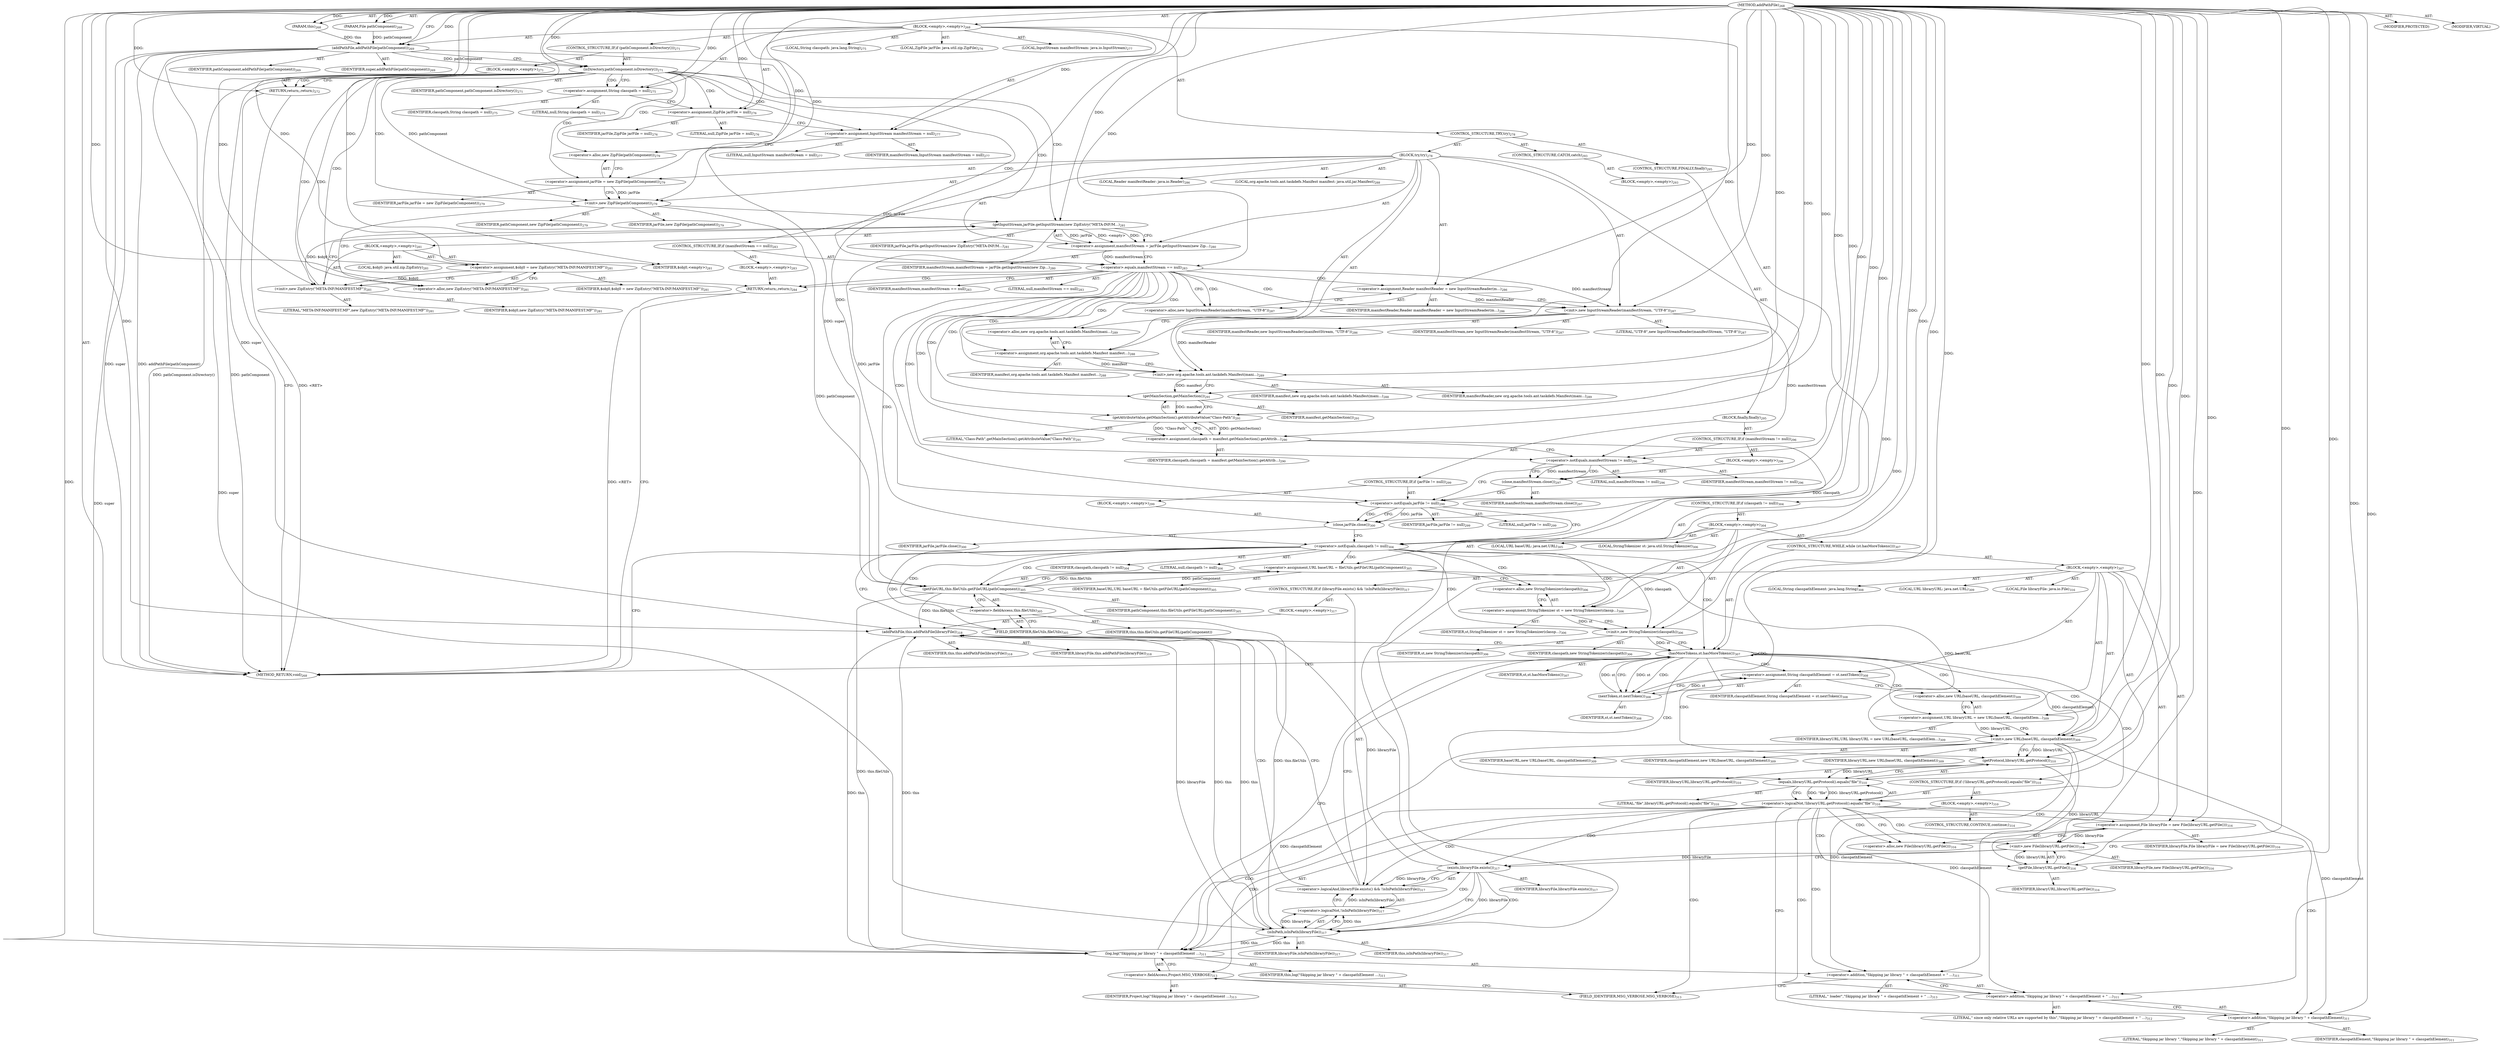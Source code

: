 digraph "addPathFile" {  
"111669149701" [label = <(METHOD,addPathFile)<SUB>268</SUB>> ]
"115964116995" [label = <(PARAM,this)<SUB>268</SUB>> ]
"115964117007" [label = <(PARAM,File pathComponent)<SUB>268</SUB>> ]
"25769803801" [label = <(BLOCK,&lt;empty&gt;,&lt;empty&gt;)<SUB>268</SUB>> ]
"30064771176" [label = <(addPathFile,addPathFile(pathComponent))<SUB>269</SUB>> ]
"68719476855" [label = <(IDENTIFIER,super,addPathFile(pathComponent))<SUB>269</SUB>> ]
"68719476856" [label = <(IDENTIFIER,pathComponent,addPathFile(pathComponent))<SUB>269</SUB>> ]
"47244640276" [label = <(CONTROL_STRUCTURE,IF,if (pathComponent.isDirectory()))<SUB>271</SUB>> ]
"30064771177" [label = <(isDirectory,pathComponent.isDirectory())<SUB>271</SUB>> ]
"68719476857" [label = <(IDENTIFIER,pathComponent,pathComponent.isDirectory())<SUB>271</SUB>> ]
"25769803802" [label = <(BLOCK,&lt;empty&gt;,&lt;empty&gt;)<SUB>271</SUB>> ]
"146028888069" [label = <(RETURN,return;,return;)<SUB>272</SUB>> ]
"94489280527" [label = <(LOCAL,String classpath: java.lang.String)<SUB>275</SUB>> ]
"30064771178" [label = <(&lt;operator&gt;.assignment,String classpath = null)<SUB>275</SUB>> ]
"68719476858" [label = <(IDENTIFIER,classpath,String classpath = null)<SUB>275</SUB>> ]
"90194313255" [label = <(LITERAL,null,String classpath = null)<SUB>275</SUB>> ]
"94489280528" [label = <(LOCAL,ZipFile jarFile: java.util.zip.ZipFile)<SUB>276</SUB>> ]
"30064771179" [label = <(&lt;operator&gt;.assignment,ZipFile jarFile = null)<SUB>276</SUB>> ]
"68719476859" [label = <(IDENTIFIER,jarFile,ZipFile jarFile = null)<SUB>276</SUB>> ]
"90194313256" [label = <(LITERAL,null,ZipFile jarFile = null)<SUB>276</SUB>> ]
"94489280529" [label = <(LOCAL,InputStream manifestStream: java.io.InputStream)<SUB>277</SUB>> ]
"30064771180" [label = <(&lt;operator&gt;.assignment,InputStream manifestStream = null)<SUB>277</SUB>> ]
"68719476860" [label = <(IDENTIFIER,manifestStream,InputStream manifestStream = null)<SUB>277</SUB>> ]
"90194313257" [label = <(LITERAL,null,InputStream manifestStream = null)<SUB>277</SUB>> ]
"47244640277" [label = <(CONTROL_STRUCTURE,TRY,try)<SUB>278</SUB>> ]
"25769803803" [label = <(BLOCK,try,try)<SUB>278</SUB>> ]
"30064771181" [label = <(&lt;operator&gt;.assignment,jarFile = new ZipFile(pathComponent))<SUB>279</SUB>> ]
"68719476861" [label = <(IDENTIFIER,jarFile,jarFile = new ZipFile(pathComponent))<SUB>279</SUB>> ]
"30064771182" [label = <(&lt;operator&gt;.alloc,new ZipFile(pathComponent))<SUB>279</SUB>> ]
"30064771183" [label = <(&lt;init&gt;,new ZipFile(pathComponent))<SUB>279</SUB>> ]
"68719476862" [label = <(IDENTIFIER,jarFile,new ZipFile(pathComponent))<SUB>279</SUB>> ]
"68719476863" [label = <(IDENTIFIER,pathComponent,new ZipFile(pathComponent))<SUB>279</SUB>> ]
"30064771184" [label = <(&lt;operator&gt;.assignment,manifestStream = jarFile.getInputStream(new Zip...)<SUB>280</SUB>> ]
"68719476864" [label = <(IDENTIFIER,manifestStream,manifestStream = jarFile.getInputStream(new Zip...)<SUB>280</SUB>> ]
"30064771185" [label = <(getInputStream,jarFile.getInputStream(new ZipEntry(&quot;META-INF/M...)<SUB>281</SUB>> ]
"68719476865" [label = <(IDENTIFIER,jarFile,jarFile.getInputStream(new ZipEntry(&quot;META-INF/M...)<SUB>281</SUB>> ]
"25769803804" [label = <(BLOCK,&lt;empty&gt;,&lt;empty&gt;)<SUB>281</SUB>> ]
"94489280530" [label = <(LOCAL,$obj0: java.util.zip.ZipEntry)<SUB>281</SUB>> ]
"30064771186" [label = <(&lt;operator&gt;.assignment,$obj0 = new ZipEntry(&quot;META-INF/MANIFEST.MF&quot;))<SUB>281</SUB>> ]
"68719476866" [label = <(IDENTIFIER,$obj0,$obj0 = new ZipEntry(&quot;META-INF/MANIFEST.MF&quot;))<SUB>281</SUB>> ]
"30064771187" [label = <(&lt;operator&gt;.alloc,new ZipEntry(&quot;META-INF/MANIFEST.MF&quot;))<SUB>281</SUB>> ]
"30064771188" [label = <(&lt;init&gt;,new ZipEntry(&quot;META-INF/MANIFEST.MF&quot;))<SUB>281</SUB>> ]
"68719476867" [label = <(IDENTIFIER,$obj0,new ZipEntry(&quot;META-INF/MANIFEST.MF&quot;))<SUB>281</SUB>> ]
"90194313258" [label = <(LITERAL,&quot;META-INF/MANIFEST.MF&quot;,new ZipEntry(&quot;META-INF/MANIFEST.MF&quot;))<SUB>281</SUB>> ]
"68719476868" [label = <(IDENTIFIER,$obj0,&lt;empty&gt;)<SUB>281</SUB>> ]
"47244640278" [label = <(CONTROL_STRUCTURE,IF,if (manifestStream == null))<SUB>283</SUB>> ]
"30064771189" [label = <(&lt;operator&gt;.equals,manifestStream == null)<SUB>283</SUB>> ]
"68719476869" [label = <(IDENTIFIER,manifestStream,manifestStream == null)<SUB>283</SUB>> ]
"90194313259" [label = <(LITERAL,null,manifestStream == null)<SUB>283</SUB>> ]
"25769803805" [label = <(BLOCK,&lt;empty&gt;,&lt;empty&gt;)<SUB>283</SUB>> ]
"146028888070" [label = <(RETURN,return;,return;)<SUB>284</SUB>> ]
"94489280531" [label = <(LOCAL,Reader manifestReader: java.io.Reader)<SUB>286</SUB>> ]
"30064771190" [label = <(&lt;operator&gt;.assignment,Reader manifestReader = new InputStreamReader(m...)<SUB>286</SUB>> ]
"68719476870" [label = <(IDENTIFIER,manifestReader,Reader manifestReader = new InputStreamReader(m...)<SUB>286</SUB>> ]
"30064771191" [label = <(&lt;operator&gt;.alloc,new InputStreamReader(manifestStream, &quot;UTF-8&quot;))<SUB>287</SUB>> ]
"30064771192" [label = <(&lt;init&gt;,new InputStreamReader(manifestStream, &quot;UTF-8&quot;))<SUB>287</SUB>> ]
"68719476871" [label = <(IDENTIFIER,manifestReader,new InputStreamReader(manifestStream, &quot;UTF-8&quot;))<SUB>286</SUB>> ]
"68719476872" [label = <(IDENTIFIER,manifestStream,new InputStreamReader(manifestStream, &quot;UTF-8&quot;))<SUB>287</SUB>> ]
"90194313260" [label = <(LITERAL,&quot;UTF-8&quot;,new InputStreamReader(manifestStream, &quot;UTF-8&quot;))<SUB>287</SUB>> ]
"94489280532" [label = <(LOCAL,org.apache.tools.ant.taskdefs.Manifest manifest: java.util.jar.Manifest)<SUB>288</SUB>> ]
"30064771193" [label = <(&lt;operator&gt;.assignment,org.apache.tools.ant.taskdefs.Manifest manifest...)<SUB>288</SUB>> ]
"68719476873" [label = <(IDENTIFIER,manifest,org.apache.tools.ant.taskdefs.Manifest manifest...)<SUB>288</SUB>> ]
"30064771194" [label = <(&lt;operator&gt;.alloc,new org.apache.tools.ant.taskdefs.Manifest(mani...)<SUB>289</SUB>> ]
"30064771195" [label = <(&lt;init&gt;,new org.apache.tools.ant.taskdefs.Manifest(mani...)<SUB>289</SUB>> ]
"68719476874" [label = <(IDENTIFIER,manifest,new org.apache.tools.ant.taskdefs.Manifest(mani...)<SUB>288</SUB>> ]
"68719476875" [label = <(IDENTIFIER,manifestReader,new org.apache.tools.ant.taskdefs.Manifest(mani...)<SUB>289</SUB>> ]
"30064771196" [label = <(&lt;operator&gt;.assignment,classpath = manifest.getMainSection().getAttrib...)<SUB>290</SUB>> ]
"68719476876" [label = <(IDENTIFIER,classpath,classpath = manifest.getMainSection().getAttrib...)<SUB>290</SUB>> ]
"30064771197" [label = <(getAttributeValue,getMainSection().getAttributeValue(&quot;Class-Path&quot;))<SUB>291</SUB>> ]
"30064771198" [label = <(getMainSection,getMainSection())<SUB>291</SUB>> ]
"68719476877" [label = <(IDENTIFIER,manifest,getMainSection())<SUB>291</SUB>> ]
"90194313261" [label = <(LITERAL,&quot;Class-Path&quot;,getMainSection().getAttributeValue(&quot;Class-Path&quot;))<SUB>291</SUB>> ]
"47244640279" [label = <(CONTROL_STRUCTURE,CATCH,catch)<SUB>293</SUB>> ]
"25769803806" [label = <(BLOCK,&lt;empty&gt;,&lt;empty&gt;)<SUB>293</SUB>> ]
"47244640280" [label = <(CONTROL_STRUCTURE,FINALLY,finally)<SUB>295</SUB>> ]
"25769803807" [label = <(BLOCK,finally,finally)<SUB>295</SUB>> ]
"47244640281" [label = <(CONTROL_STRUCTURE,IF,if (manifestStream != null))<SUB>296</SUB>> ]
"30064771199" [label = <(&lt;operator&gt;.notEquals,manifestStream != null)<SUB>296</SUB>> ]
"68719476878" [label = <(IDENTIFIER,manifestStream,manifestStream != null)<SUB>296</SUB>> ]
"90194313262" [label = <(LITERAL,null,manifestStream != null)<SUB>296</SUB>> ]
"25769803808" [label = <(BLOCK,&lt;empty&gt;,&lt;empty&gt;)<SUB>296</SUB>> ]
"30064771200" [label = <(close,manifestStream.close())<SUB>297</SUB>> ]
"68719476879" [label = <(IDENTIFIER,manifestStream,manifestStream.close())<SUB>297</SUB>> ]
"47244640282" [label = <(CONTROL_STRUCTURE,IF,if (jarFile != null))<SUB>299</SUB>> ]
"30064771201" [label = <(&lt;operator&gt;.notEquals,jarFile != null)<SUB>299</SUB>> ]
"68719476880" [label = <(IDENTIFIER,jarFile,jarFile != null)<SUB>299</SUB>> ]
"90194313263" [label = <(LITERAL,null,jarFile != null)<SUB>299</SUB>> ]
"25769803809" [label = <(BLOCK,&lt;empty&gt;,&lt;empty&gt;)<SUB>299</SUB>> ]
"30064771202" [label = <(close,jarFile.close())<SUB>300</SUB>> ]
"68719476881" [label = <(IDENTIFIER,jarFile,jarFile.close())<SUB>300</SUB>> ]
"47244640283" [label = <(CONTROL_STRUCTURE,IF,if (classpath != null))<SUB>304</SUB>> ]
"30064771203" [label = <(&lt;operator&gt;.notEquals,classpath != null)<SUB>304</SUB>> ]
"68719476882" [label = <(IDENTIFIER,classpath,classpath != null)<SUB>304</SUB>> ]
"90194313264" [label = <(LITERAL,null,classpath != null)<SUB>304</SUB>> ]
"25769803810" [label = <(BLOCK,&lt;empty&gt;,&lt;empty&gt;)<SUB>304</SUB>> ]
"94489280533" [label = <(LOCAL,URL baseURL: java.net.URL)<SUB>305</SUB>> ]
"30064771204" [label = <(&lt;operator&gt;.assignment,URL baseURL = fileUtils.getFileURL(pathComponent))<SUB>305</SUB>> ]
"68719476883" [label = <(IDENTIFIER,baseURL,URL baseURL = fileUtils.getFileURL(pathComponent))<SUB>305</SUB>> ]
"30064771205" [label = <(getFileURL,this.fileUtils.getFileURL(pathComponent))<SUB>305</SUB>> ]
"30064771206" [label = <(&lt;operator&gt;.fieldAccess,this.fileUtils)<SUB>305</SUB>> ]
"68719476884" [label = <(IDENTIFIER,this,this.fileUtils.getFileURL(pathComponent))> ]
"55834574865" [label = <(FIELD_IDENTIFIER,fileUtils,fileUtils)<SUB>305</SUB>> ]
"68719476885" [label = <(IDENTIFIER,pathComponent,this.fileUtils.getFileURL(pathComponent))<SUB>305</SUB>> ]
"94489280534" [label = <(LOCAL,StringTokenizer st: java.util.StringTokenizer)<SUB>306</SUB>> ]
"30064771207" [label = <(&lt;operator&gt;.assignment,StringTokenizer st = new StringTokenizer(classp...)<SUB>306</SUB>> ]
"68719476886" [label = <(IDENTIFIER,st,StringTokenizer st = new StringTokenizer(classp...)<SUB>306</SUB>> ]
"30064771208" [label = <(&lt;operator&gt;.alloc,new StringTokenizer(classpath))<SUB>306</SUB>> ]
"30064771209" [label = <(&lt;init&gt;,new StringTokenizer(classpath))<SUB>306</SUB>> ]
"68719476887" [label = <(IDENTIFIER,st,new StringTokenizer(classpath))<SUB>306</SUB>> ]
"68719476888" [label = <(IDENTIFIER,classpath,new StringTokenizer(classpath))<SUB>306</SUB>> ]
"47244640284" [label = <(CONTROL_STRUCTURE,WHILE,while (st.hasMoreTokens()))<SUB>307</SUB>> ]
"30064771210" [label = <(hasMoreTokens,st.hasMoreTokens())<SUB>307</SUB>> ]
"68719476889" [label = <(IDENTIFIER,st,st.hasMoreTokens())<SUB>307</SUB>> ]
"25769803811" [label = <(BLOCK,&lt;empty&gt;,&lt;empty&gt;)<SUB>307</SUB>> ]
"94489280535" [label = <(LOCAL,String classpathElement: java.lang.String)<SUB>308</SUB>> ]
"30064771211" [label = <(&lt;operator&gt;.assignment,String classpathElement = st.nextToken())<SUB>308</SUB>> ]
"68719476890" [label = <(IDENTIFIER,classpathElement,String classpathElement = st.nextToken())<SUB>308</SUB>> ]
"30064771212" [label = <(nextToken,st.nextToken())<SUB>308</SUB>> ]
"68719476891" [label = <(IDENTIFIER,st,st.nextToken())<SUB>308</SUB>> ]
"94489280536" [label = <(LOCAL,URL libraryURL: java.net.URL)<SUB>309</SUB>> ]
"30064771213" [label = <(&lt;operator&gt;.assignment,URL libraryURL = new URL(baseURL, classpathElem...)<SUB>309</SUB>> ]
"68719476892" [label = <(IDENTIFIER,libraryURL,URL libraryURL = new URL(baseURL, classpathElem...)<SUB>309</SUB>> ]
"30064771214" [label = <(&lt;operator&gt;.alloc,new URL(baseURL, classpathElement))<SUB>309</SUB>> ]
"30064771215" [label = <(&lt;init&gt;,new URL(baseURL, classpathElement))<SUB>309</SUB>> ]
"68719476893" [label = <(IDENTIFIER,libraryURL,new URL(baseURL, classpathElement))<SUB>309</SUB>> ]
"68719476894" [label = <(IDENTIFIER,baseURL,new URL(baseURL, classpathElement))<SUB>309</SUB>> ]
"68719476895" [label = <(IDENTIFIER,classpathElement,new URL(baseURL, classpathElement))<SUB>309</SUB>> ]
"47244640285" [label = <(CONTROL_STRUCTURE,IF,if (!libraryURL.getProtocol().equals(&quot;file&quot;)))<SUB>310</SUB>> ]
"30064771216" [label = <(&lt;operator&gt;.logicalNot,!libraryURL.getProtocol().equals(&quot;file&quot;))<SUB>310</SUB>> ]
"30064771217" [label = <(equals,libraryURL.getProtocol().equals(&quot;file&quot;))<SUB>310</SUB>> ]
"30064771218" [label = <(getProtocol,libraryURL.getProtocol())<SUB>310</SUB>> ]
"68719476896" [label = <(IDENTIFIER,libraryURL,libraryURL.getProtocol())<SUB>310</SUB>> ]
"90194313265" [label = <(LITERAL,&quot;file&quot;,libraryURL.getProtocol().equals(&quot;file&quot;))<SUB>310</SUB>> ]
"25769803812" [label = <(BLOCK,&lt;empty&gt;,&lt;empty&gt;)<SUB>310</SUB>> ]
"30064771219" [label = <(log,log(&quot;Skipping jar library &quot; + classpathElement ...)<SUB>311</SUB>> ]
"68719476743" [label = <(IDENTIFIER,this,log(&quot;Skipping jar library &quot; + classpathElement ...)<SUB>311</SUB>> ]
"30064771220" [label = <(&lt;operator&gt;.addition,&quot;Skipping jar library &quot; + classpathElement + &quot; ...)<SUB>311</SUB>> ]
"30064771221" [label = <(&lt;operator&gt;.addition,&quot;Skipping jar library &quot; + classpathElement + &quot; ...)<SUB>311</SUB>> ]
"30064771222" [label = <(&lt;operator&gt;.addition,&quot;Skipping jar library &quot; + classpathElement)<SUB>311</SUB>> ]
"90194313266" [label = <(LITERAL,&quot;Skipping jar library &quot;,&quot;Skipping jar library &quot; + classpathElement)<SUB>311</SUB>> ]
"68719476897" [label = <(IDENTIFIER,classpathElement,&quot;Skipping jar library &quot; + classpathElement)<SUB>311</SUB>> ]
"90194313267" [label = <(LITERAL,&quot; since only relative URLs are supported by this&quot;,&quot;Skipping jar library &quot; + classpathElement + &quot; ...)<SUB>312</SUB>> ]
"90194313268" [label = <(LITERAL,&quot; loader&quot;,&quot;Skipping jar library &quot; + classpathElement + &quot; ...)<SUB>313</SUB>> ]
"30064771223" [label = <(&lt;operator&gt;.fieldAccess,Project.MSG_VERBOSE)<SUB>313</SUB>> ]
"68719476898" [label = <(IDENTIFIER,Project,log(&quot;Skipping jar library &quot; + classpathElement ...)<SUB>313</SUB>> ]
"55834574866" [label = <(FIELD_IDENTIFIER,MSG_VERBOSE,MSG_VERBOSE)<SUB>313</SUB>> ]
"47244640286" [label = <(CONTROL_STRUCTURE,CONTINUE,continue;)<SUB>314</SUB>> ]
"94489280537" [label = <(LOCAL,File libraryFile: java.io.File)<SUB>316</SUB>> ]
"30064771224" [label = <(&lt;operator&gt;.assignment,File libraryFile = new File(libraryURL.getFile()))<SUB>316</SUB>> ]
"68719476899" [label = <(IDENTIFIER,libraryFile,File libraryFile = new File(libraryURL.getFile()))<SUB>316</SUB>> ]
"30064771225" [label = <(&lt;operator&gt;.alloc,new File(libraryURL.getFile()))<SUB>316</SUB>> ]
"30064771226" [label = <(&lt;init&gt;,new File(libraryURL.getFile()))<SUB>316</SUB>> ]
"68719476900" [label = <(IDENTIFIER,libraryFile,new File(libraryURL.getFile()))<SUB>316</SUB>> ]
"30064771227" [label = <(getFile,libraryURL.getFile())<SUB>316</SUB>> ]
"68719476901" [label = <(IDENTIFIER,libraryURL,libraryURL.getFile())<SUB>316</SUB>> ]
"47244640287" [label = <(CONTROL_STRUCTURE,IF,if (libraryFile.exists() &amp;&amp; !isInPath(libraryFile)))<SUB>317</SUB>> ]
"30064771228" [label = <(&lt;operator&gt;.logicalAnd,libraryFile.exists() &amp;&amp; !isInPath(libraryFile))<SUB>317</SUB>> ]
"30064771229" [label = <(exists,libraryFile.exists())<SUB>317</SUB>> ]
"68719476902" [label = <(IDENTIFIER,libraryFile,libraryFile.exists())<SUB>317</SUB>> ]
"30064771230" [label = <(&lt;operator&gt;.logicalNot,!isInPath(libraryFile))<SUB>317</SUB>> ]
"30064771231" [label = <(isInPath,isInPath(libraryFile))<SUB>317</SUB>> ]
"68719476744" [label = <(IDENTIFIER,this,isInPath(libraryFile))<SUB>317</SUB>> ]
"68719476903" [label = <(IDENTIFIER,libraryFile,isInPath(libraryFile))<SUB>317</SUB>> ]
"25769803813" [label = <(BLOCK,&lt;empty&gt;,&lt;empty&gt;)<SUB>317</SUB>> ]
"30064771232" [label = <(addPathFile,this.addPathFile(libraryFile))<SUB>318</SUB>> ]
"68719476745" [label = <(IDENTIFIER,this,this.addPathFile(libraryFile))<SUB>318</SUB>> ]
"68719476904" [label = <(IDENTIFIER,libraryFile,this.addPathFile(libraryFile))<SUB>318</SUB>> ]
"133143986187" [label = <(MODIFIER,PROTECTED)> ]
"133143986188" [label = <(MODIFIER,VIRTUAL)> ]
"128849018885" [label = <(METHOD_RETURN,void)<SUB>268</SUB>> ]
  "111669149701" -> "115964116995"  [ label = "AST: "] 
  "111669149701" -> "115964117007"  [ label = "AST: "] 
  "111669149701" -> "25769803801"  [ label = "AST: "] 
  "111669149701" -> "133143986187"  [ label = "AST: "] 
  "111669149701" -> "133143986188"  [ label = "AST: "] 
  "111669149701" -> "128849018885"  [ label = "AST: "] 
  "25769803801" -> "30064771176"  [ label = "AST: "] 
  "25769803801" -> "47244640276"  [ label = "AST: "] 
  "25769803801" -> "94489280527"  [ label = "AST: "] 
  "25769803801" -> "30064771178"  [ label = "AST: "] 
  "25769803801" -> "94489280528"  [ label = "AST: "] 
  "25769803801" -> "30064771179"  [ label = "AST: "] 
  "25769803801" -> "94489280529"  [ label = "AST: "] 
  "25769803801" -> "30064771180"  [ label = "AST: "] 
  "25769803801" -> "47244640277"  [ label = "AST: "] 
  "25769803801" -> "47244640283"  [ label = "AST: "] 
  "30064771176" -> "68719476855"  [ label = "AST: "] 
  "30064771176" -> "68719476856"  [ label = "AST: "] 
  "47244640276" -> "30064771177"  [ label = "AST: "] 
  "47244640276" -> "25769803802"  [ label = "AST: "] 
  "30064771177" -> "68719476857"  [ label = "AST: "] 
  "25769803802" -> "146028888069"  [ label = "AST: "] 
  "30064771178" -> "68719476858"  [ label = "AST: "] 
  "30064771178" -> "90194313255"  [ label = "AST: "] 
  "30064771179" -> "68719476859"  [ label = "AST: "] 
  "30064771179" -> "90194313256"  [ label = "AST: "] 
  "30064771180" -> "68719476860"  [ label = "AST: "] 
  "30064771180" -> "90194313257"  [ label = "AST: "] 
  "47244640277" -> "25769803803"  [ label = "AST: "] 
  "47244640277" -> "47244640279"  [ label = "AST: "] 
  "47244640277" -> "47244640280"  [ label = "AST: "] 
  "25769803803" -> "30064771181"  [ label = "AST: "] 
  "25769803803" -> "30064771183"  [ label = "AST: "] 
  "25769803803" -> "30064771184"  [ label = "AST: "] 
  "25769803803" -> "47244640278"  [ label = "AST: "] 
  "25769803803" -> "94489280531"  [ label = "AST: "] 
  "25769803803" -> "30064771190"  [ label = "AST: "] 
  "25769803803" -> "30064771192"  [ label = "AST: "] 
  "25769803803" -> "94489280532"  [ label = "AST: "] 
  "25769803803" -> "30064771193"  [ label = "AST: "] 
  "25769803803" -> "30064771195"  [ label = "AST: "] 
  "25769803803" -> "30064771196"  [ label = "AST: "] 
  "30064771181" -> "68719476861"  [ label = "AST: "] 
  "30064771181" -> "30064771182"  [ label = "AST: "] 
  "30064771183" -> "68719476862"  [ label = "AST: "] 
  "30064771183" -> "68719476863"  [ label = "AST: "] 
  "30064771184" -> "68719476864"  [ label = "AST: "] 
  "30064771184" -> "30064771185"  [ label = "AST: "] 
  "30064771185" -> "68719476865"  [ label = "AST: "] 
  "30064771185" -> "25769803804"  [ label = "AST: "] 
  "25769803804" -> "94489280530"  [ label = "AST: "] 
  "25769803804" -> "30064771186"  [ label = "AST: "] 
  "25769803804" -> "30064771188"  [ label = "AST: "] 
  "25769803804" -> "68719476868"  [ label = "AST: "] 
  "30064771186" -> "68719476866"  [ label = "AST: "] 
  "30064771186" -> "30064771187"  [ label = "AST: "] 
  "30064771188" -> "68719476867"  [ label = "AST: "] 
  "30064771188" -> "90194313258"  [ label = "AST: "] 
  "47244640278" -> "30064771189"  [ label = "AST: "] 
  "47244640278" -> "25769803805"  [ label = "AST: "] 
  "30064771189" -> "68719476869"  [ label = "AST: "] 
  "30064771189" -> "90194313259"  [ label = "AST: "] 
  "25769803805" -> "146028888070"  [ label = "AST: "] 
  "30064771190" -> "68719476870"  [ label = "AST: "] 
  "30064771190" -> "30064771191"  [ label = "AST: "] 
  "30064771192" -> "68719476871"  [ label = "AST: "] 
  "30064771192" -> "68719476872"  [ label = "AST: "] 
  "30064771192" -> "90194313260"  [ label = "AST: "] 
  "30064771193" -> "68719476873"  [ label = "AST: "] 
  "30064771193" -> "30064771194"  [ label = "AST: "] 
  "30064771195" -> "68719476874"  [ label = "AST: "] 
  "30064771195" -> "68719476875"  [ label = "AST: "] 
  "30064771196" -> "68719476876"  [ label = "AST: "] 
  "30064771196" -> "30064771197"  [ label = "AST: "] 
  "30064771197" -> "30064771198"  [ label = "AST: "] 
  "30064771197" -> "90194313261"  [ label = "AST: "] 
  "30064771198" -> "68719476877"  [ label = "AST: "] 
  "47244640279" -> "25769803806"  [ label = "AST: "] 
  "47244640280" -> "25769803807"  [ label = "AST: "] 
  "25769803807" -> "47244640281"  [ label = "AST: "] 
  "25769803807" -> "47244640282"  [ label = "AST: "] 
  "47244640281" -> "30064771199"  [ label = "AST: "] 
  "47244640281" -> "25769803808"  [ label = "AST: "] 
  "30064771199" -> "68719476878"  [ label = "AST: "] 
  "30064771199" -> "90194313262"  [ label = "AST: "] 
  "25769803808" -> "30064771200"  [ label = "AST: "] 
  "30064771200" -> "68719476879"  [ label = "AST: "] 
  "47244640282" -> "30064771201"  [ label = "AST: "] 
  "47244640282" -> "25769803809"  [ label = "AST: "] 
  "30064771201" -> "68719476880"  [ label = "AST: "] 
  "30064771201" -> "90194313263"  [ label = "AST: "] 
  "25769803809" -> "30064771202"  [ label = "AST: "] 
  "30064771202" -> "68719476881"  [ label = "AST: "] 
  "47244640283" -> "30064771203"  [ label = "AST: "] 
  "47244640283" -> "25769803810"  [ label = "AST: "] 
  "30064771203" -> "68719476882"  [ label = "AST: "] 
  "30064771203" -> "90194313264"  [ label = "AST: "] 
  "25769803810" -> "94489280533"  [ label = "AST: "] 
  "25769803810" -> "30064771204"  [ label = "AST: "] 
  "25769803810" -> "94489280534"  [ label = "AST: "] 
  "25769803810" -> "30064771207"  [ label = "AST: "] 
  "25769803810" -> "30064771209"  [ label = "AST: "] 
  "25769803810" -> "47244640284"  [ label = "AST: "] 
  "30064771204" -> "68719476883"  [ label = "AST: "] 
  "30064771204" -> "30064771205"  [ label = "AST: "] 
  "30064771205" -> "30064771206"  [ label = "AST: "] 
  "30064771205" -> "68719476885"  [ label = "AST: "] 
  "30064771206" -> "68719476884"  [ label = "AST: "] 
  "30064771206" -> "55834574865"  [ label = "AST: "] 
  "30064771207" -> "68719476886"  [ label = "AST: "] 
  "30064771207" -> "30064771208"  [ label = "AST: "] 
  "30064771209" -> "68719476887"  [ label = "AST: "] 
  "30064771209" -> "68719476888"  [ label = "AST: "] 
  "47244640284" -> "30064771210"  [ label = "AST: "] 
  "47244640284" -> "25769803811"  [ label = "AST: "] 
  "30064771210" -> "68719476889"  [ label = "AST: "] 
  "25769803811" -> "94489280535"  [ label = "AST: "] 
  "25769803811" -> "30064771211"  [ label = "AST: "] 
  "25769803811" -> "94489280536"  [ label = "AST: "] 
  "25769803811" -> "30064771213"  [ label = "AST: "] 
  "25769803811" -> "30064771215"  [ label = "AST: "] 
  "25769803811" -> "47244640285"  [ label = "AST: "] 
  "25769803811" -> "94489280537"  [ label = "AST: "] 
  "25769803811" -> "30064771224"  [ label = "AST: "] 
  "25769803811" -> "30064771226"  [ label = "AST: "] 
  "25769803811" -> "47244640287"  [ label = "AST: "] 
  "30064771211" -> "68719476890"  [ label = "AST: "] 
  "30064771211" -> "30064771212"  [ label = "AST: "] 
  "30064771212" -> "68719476891"  [ label = "AST: "] 
  "30064771213" -> "68719476892"  [ label = "AST: "] 
  "30064771213" -> "30064771214"  [ label = "AST: "] 
  "30064771215" -> "68719476893"  [ label = "AST: "] 
  "30064771215" -> "68719476894"  [ label = "AST: "] 
  "30064771215" -> "68719476895"  [ label = "AST: "] 
  "47244640285" -> "30064771216"  [ label = "AST: "] 
  "47244640285" -> "25769803812"  [ label = "AST: "] 
  "30064771216" -> "30064771217"  [ label = "AST: "] 
  "30064771217" -> "30064771218"  [ label = "AST: "] 
  "30064771217" -> "90194313265"  [ label = "AST: "] 
  "30064771218" -> "68719476896"  [ label = "AST: "] 
  "25769803812" -> "30064771219"  [ label = "AST: "] 
  "25769803812" -> "47244640286"  [ label = "AST: "] 
  "30064771219" -> "68719476743"  [ label = "AST: "] 
  "30064771219" -> "30064771220"  [ label = "AST: "] 
  "30064771219" -> "30064771223"  [ label = "AST: "] 
  "30064771220" -> "30064771221"  [ label = "AST: "] 
  "30064771220" -> "90194313268"  [ label = "AST: "] 
  "30064771221" -> "30064771222"  [ label = "AST: "] 
  "30064771221" -> "90194313267"  [ label = "AST: "] 
  "30064771222" -> "90194313266"  [ label = "AST: "] 
  "30064771222" -> "68719476897"  [ label = "AST: "] 
  "30064771223" -> "68719476898"  [ label = "AST: "] 
  "30064771223" -> "55834574866"  [ label = "AST: "] 
  "30064771224" -> "68719476899"  [ label = "AST: "] 
  "30064771224" -> "30064771225"  [ label = "AST: "] 
  "30064771226" -> "68719476900"  [ label = "AST: "] 
  "30064771226" -> "30064771227"  [ label = "AST: "] 
  "30064771227" -> "68719476901"  [ label = "AST: "] 
  "47244640287" -> "30064771228"  [ label = "AST: "] 
  "47244640287" -> "25769803813"  [ label = "AST: "] 
  "30064771228" -> "30064771229"  [ label = "AST: "] 
  "30064771228" -> "30064771230"  [ label = "AST: "] 
  "30064771229" -> "68719476902"  [ label = "AST: "] 
  "30064771230" -> "30064771231"  [ label = "AST: "] 
  "30064771231" -> "68719476744"  [ label = "AST: "] 
  "30064771231" -> "68719476903"  [ label = "AST: "] 
  "25769803813" -> "30064771232"  [ label = "AST: "] 
  "30064771232" -> "68719476745"  [ label = "AST: "] 
  "30064771232" -> "68719476904"  [ label = "AST: "] 
  "30064771176" -> "30064771177"  [ label = "CFG: "] 
  "30064771178" -> "30064771179"  [ label = "CFG: "] 
  "30064771179" -> "30064771180"  [ label = "CFG: "] 
  "30064771180" -> "30064771182"  [ label = "CFG: "] 
  "30064771177" -> "146028888069"  [ label = "CFG: "] 
  "30064771177" -> "30064771178"  [ label = "CFG: "] 
  "30064771203" -> "128849018885"  [ label = "CFG: "] 
  "30064771203" -> "55834574865"  [ label = "CFG: "] 
  "146028888069" -> "128849018885"  [ label = "CFG: "] 
  "30064771181" -> "30064771183"  [ label = "CFG: "] 
  "30064771183" -> "30064771187"  [ label = "CFG: "] 
  "30064771184" -> "30064771189"  [ label = "CFG: "] 
  "30064771190" -> "30064771192"  [ label = "CFG: "] 
  "30064771192" -> "30064771194"  [ label = "CFG: "] 
  "30064771193" -> "30064771195"  [ label = "CFG: "] 
  "30064771195" -> "30064771198"  [ label = "CFG: "] 
  "30064771196" -> "30064771199"  [ label = "CFG: "] 
  "30064771204" -> "30064771208"  [ label = "CFG: "] 
  "30064771207" -> "30064771209"  [ label = "CFG: "] 
  "30064771209" -> "30064771210"  [ label = "CFG: "] 
  "30064771182" -> "30064771181"  [ label = "CFG: "] 
  "30064771185" -> "30064771184"  [ label = "CFG: "] 
  "30064771189" -> "146028888070"  [ label = "CFG: "] 
  "30064771189" -> "30064771191"  [ label = "CFG: "] 
  "30064771191" -> "30064771190"  [ label = "CFG: "] 
  "30064771194" -> "30064771193"  [ label = "CFG: "] 
  "30064771197" -> "30064771196"  [ label = "CFG: "] 
  "30064771205" -> "30064771204"  [ label = "CFG: "] 
  "30064771208" -> "30064771207"  [ label = "CFG: "] 
  "30064771210" -> "128849018885"  [ label = "CFG: "] 
  "30064771210" -> "30064771212"  [ label = "CFG: "] 
  "146028888070" -> "128849018885"  [ label = "CFG: "] 
  "30064771198" -> "30064771197"  [ label = "CFG: "] 
  "30064771199" -> "30064771200"  [ label = "CFG: "] 
  "30064771199" -> "30064771201"  [ label = "CFG: "] 
  "30064771201" -> "30064771202"  [ label = "CFG: "] 
  "30064771201" -> "30064771203"  [ label = "CFG: "] 
  "30064771206" -> "30064771205"  [ label = "CFG: "] 
  "30064771211" -> "30064771214"  [ label = "CFG: "] 
  "30064771213" -> "30064771215"  [ label = "CFG: "] 
  "30064771215" -> "30064771218"  [ label = "CFG: "] 
  "30064771224" -> "30064771227"  [ label = "CFG: "] 
  "30064771226" -> "30064771229"  [ label = "CFG: "] 
  "30064771186" -> "30064771188"  [ label = "CFG: "] 
  "30064771188" -> "30064771185"  [ label = "CFG: "] 
  "30064771200" -> "30064771201"  [ label = "CFG: "] 
  "30064771202" -> "30064771203"  [ label = "CFG: "] 
  "55834574865" -> "30064771206"  [ label = "CFG: "] 
  "30064771212" -> "30064771211"  [ label = "CFG: "] 
  "30064771214" -> "30064771213"  [ label = "CFG: "] 
  "30064771216" -> "30064771222"  [ label = "CFG: "] 
  "30064771216" -> "30064771225"  [ label = "CFG: "] 
  "30064771225" -> "30064771224"  [ label = "CFG: "] 
  "30064771227" -> "30064771226"  [ label = "CFG: "] 
  "30064771228" -> "30064771210"  [ label = "CFG: "] 
  "30064771228" -> "30064771232"  [ label = "CFG: "] 
  "30064771187" -> "30064771186"  [ label = "CFG: "] 
  "30064771217" -> "30064771216"  [ label = "CFG: "] 
  "30064771219" -> "30064771210"  [ label = "CFG: "] 
  "30064771229" -> "30064771228"  [ label = "CFG: "] 
  "30064771229" -> "30064771231"  [ label = "CFG: "] 
  "30064771230" -> "30064771228"  [ label = "CFG: "] 
  "30064771232" -> "30064771210"  [ label = "CFG: "] 
  "30064771218" -> "30064771217"  [ label = "CFG: "] 
  "30064771220" -> "55834574866"  [ label = "CFG: "] 
  "30064771223" -> "30064771219"  [ label = "CFG: "] 
  "30064771231" -> "30064771230"  [ label = "CFG: "] 
  "30064771221" -> "30064771220"  [ label = "CFG: "] 
  "55834574866" -> "30064771223"  [ label = "CFG: "] 
  "30064771222" -> "30064771221"  [ label = "CFG: "] 
  "111669149701" -> "30064771176"  [ label = "CFG: "] 
  "146028888069" -> "128849018885"  [ label = "DDG: &lt;RET&gt;"] 
  "146028888070" -> "128849018885"  [ label = "DDG: &lt;RET&gt;"] 
  "30064771176" -> "128849018885"  [ label = "DDG: super"] 
  "30064771176" -> "128849018885"  [ label = "DDG: addPathFile(pathComponent)"] 
  "30064771177" -> "128849018885"  [ label = "DDG: pathComponent"] 
  "30064771177" -> "128849018885"  [ label = "DDG: pathComponent.isDirectory()"] 
  "111669149701" -> "115964116995"  [ label = "DDG: "] 
  "111669149701" -> "115964117007"  [ label = "DDG: "] 
  "111669149701" -> "30064771178"  [ label = "DDG: "] 
  "111669149701" -> "30064771179"  [ label = "DDG: "] 
  "111669149701" -> "30064771180"  [ label = "DDG: "] 
  "115964116995" -> "30064771176"  [ label = "DDG: this"] 
  "111669149701" -> "30064771176"  [ label = "DDG: "] 
  "115964117007" -> "30064771176"  [ label = "DDG: pathComponent"] 
  "30064771176" -> "30064771177"  [ label = "DDG: pathComponent"] 
  "111669149701" -> "30064771177"  [ label = "DDG: "] 
  "111669149701" -> "146028888069"  [ label = "DDG: "] 
  "111669149701" -> "30064771181"  [ label = "DDG: "] 
  "30064771185" -> "30064771184"  [ label = "DDG: jarFile"] 
  "30064771185" -> "30064771184"  [ label = "DDG: &lt;empty&gt;"] 
  "30064771185" -> "30064771184"  [ label = "DDG: "] 
  "111669149701" -> "30064771190"  [ label = "DDG: "] 
  "111669149701" -> "30064771193"  [ label = "DDG: "] 
  "30064771197" -> "30064771196"  [ label = "DDG: getMainSection()"] 
  "30064771197" -> "30064771196"  [ label = "DDG: &quot;Class-Path&quot;"] 
  "30064771196" -> "30064771203"  [ label = "DDG: classpath"] 
  "111669149701" -> "30064771203"  [ label = "DDG: "] 
  "30064771205" -> "30064771204"  [ label = "DDG: this.fileUtils"] 
  "30064771205" -> "30064771204"  [ label = "DDG: pathComponent"] 
  "111669149701" -> "30064771207"  [ label = "DDG: "] 
  "30064771181" -> "30064771183"  [ label = "DDG: jarFile"] 
  "111669149701" -> "30064771183"  [ label = "DDG: "] 
  "30064771177" -> "30064771183"  [ label = "DDG: pathComponent"] 
  "30064771190" -> "30064771192"  [ label = "DDG: manifestReader"] 
  "111669149701" -> "30064771192"  [ label = "DDG: "] 
  "30064771189" -> "30064771192"  [ label = "DDG: manifestStream"] 
  "30064771193" -> "30064771195"  [ label = "DDG: manifest"] 
  "111669149701" -> "30064771195"  [ label = "DDG: "] 
  "30064771192" -> "30064771195"  [ label = "DDG: manifestReader"] 
  "30064771207" -> "30064771209"  [ label = "DDG: st"] 
  "111669149701" -> "30064771209"  [ label = "DDG: "] 
  "30064771203" -> "30064771209"  [ label = "DDG: classpath"] 
  "30064771183" -> "30064771185"  [ label = "DDG: jarFile"] 
  "111669149701" -> "30064771185"  [ label = "DDG: "] 
  "30064771188" -> "30064771185"  [ label = "DDG: $obj0"] 
  "30064771184" -> "30064771189"  [ label = "DDG: manifestStream"] 
  "111669149701" -> "30064771189"  [ label = "DDG: "] 
  "111669149701" -> "146028888070"  [ label = "DDG: "] 
  "30064771198" -> "30064771197"  [ label = "DDG: manifest"] 
  "111669149701" -> "30064771197"  [ label = "DDG: "] 
  "30064771176" -> "30064771205"  [ label = "DDG: super"] 
  "30064771183" -> "30064771205"  [ label = "DDG: pathComponent"] 
  "111669149701" -> "30064771205"  [ label = "DDG: "] 
  "30064771209" -> "30064771210"  [ label = "DDG: st"] 
  "30064771212" -> "30064771210"  [ label = "DDG: st"] 
  "111669149701" -> "30064771210"  [ label = "DDG: "] 
  "30064771212" -> "30064771211"  [ label = "DDG: st"] 
  "111669149701" -> "30064771213"  [ label = "DDG: "] 
  "111669149701" -> "30064771224"  [ label = "DDG: "] 
  "111669149701" -> "30064771186"  [ label = "DDG: "] 
  "111669149701" -> "68719476868"  [ label = "DDG: "] 
  "30064771195" -> "30064771198"  [ label = "DDG: manifest"] 
  "111669149701" -> "30064771198"  [ label = "DDG: "] 
  "30064771192" -> "30064771199"  [ label = "DDG: manifestStream"] 
  "111669149701" -> "30064771199"  [ label = "DDG: "] 
  "30064771185" -> "30064771201"  [ label = "DDG: jarFile"] 
  "111669149701" -> "30064771201"  [ label = "DDG: "] 
  "30064771213" -> "30064771215"  [ label = "DDG: libraryURL"] 
  "111669149701" -> "30064771215"  [ label = "DDG: "] 
  "30064771204" -> "30064771215"  [ label = "DDG: baseURL"] 
  "30064771211" -> "30064771215"  [ label = "DDG: classpathElement"] 
  "30064771224" -> "30064771226"  [ label = "DDG: libraryFile"] 
  "111669149701" -> "30064771226"  [ label = "DDG: "] 
  "30064771227" -> "30064771226"  [ label = "DDG: libraryURL"] 
  "30064771186" -> "30064771188"  [ label = "DDG: $obj0"] 
  "111669149701" -> "30064771188"  [ label = "DDG: "] 
  "30064771199" -> "30064771200"  [ label = "DDG: manifestStream"] 
  "111669149701" -> "30064771200"  [ label = "DDG: "] 
  "30064771201" -> "30064771202"  [ label = "DDG: jarFile"] 
  "111669149701" -> "30064771202"  [ label = "DDG: "] 
  "30064771210" -> "30064771212"  [ label = "DDG: st"] 
  "111669149701" -> "30064771212"  [ label = "DDG: "] 
  "30064771217" -> "30064771216"  [ label = "DDG: libraryURL.getProtocol()"] 
  "30064771217" -> "30064771216"  [ label = "DDG: &quot;file&quot;"] 
  "30064771218" -> "30064771227"  [ label = "DDG: libraryURL"] 
  "111669149701" -> "30064771227"  [ label = "DDG: "] 
  "30064771229" -> "30064771228"  [ label = "DDG: libraryFile"] 
  "30064771230" -> "30064771228"  [ label = "DDG: isInPath(libraryFile)"] 
  "30064771218" -> "30064771217"  [ label = "DDG: libraryURL"] 
  "111669149701" -> "30064771217"  [ label = "DDG: "] 
  "30064771176" -> "30064771219"  [ label = "DDG: super"] 
  "30064771205" -> "30064771219"  [ label = "DDG: this.fileUtils"] 
  "30064771231" -> "30064771219"  [ label = "DDG: this"] 
  "30064771232" -> "30064771219"  [ label = "DDG: this"] 
  "111669149701" -> "30064771219"  [ label = "DDG: "] 
  "30064771215" -> "30064771219"  [ label = "DDG: classpathElement"] 
  "30064771226" -> "30064771229"  [ label = "DDG: libraryFile"] 
  "111669149701" -> "30064771229"  [ label = "DDG: "] 
  "30064771231" -> "30064771230"  [ label = "DDG: this"] 
  "30064771231" -> "30064771230"  [ label = "DDG: libraryFile"] 
  "30064771176" -> "30064771232"  [ label = "DDG: super"] 
  "30064771205" -> "30064771232"  [ label = "DDG: this.fileUtils"] 
  "30064771231" -> "30064771232"  [ label = "DDG: this"] 
  "30064771219" -> "30064771232"  [ label = "DDG: this"] 
  "111669149701" -> "30064771232"  [ label = "DDG: "] 
  "30064771229" -> "30064771232"  [ label = "DDG: libraryFile"] 
  "30064771231" -> "30064771232"  [ label = "DDG: libraryFile"] 
  "30064771215" -> "30064771218"  [ label = "DDG: libraryURL"] 
  "111669149701" -> "30064771218"  [ label = "DDG: "] 
  "111669149701" -> "30064771220"  [ label = "DDG: "] 
  "30064771215" -> "30064771220"  [ label = "DDG: classpathElement"] 
  "30064771176" -> "30064771231"  [ label = "DDG: super"] 
  "30064771205" -> "30064771231"  [ label = "DDG: this.fileUtils"] 
  "30064771232" -> "30064771231"  [ label = "DDG: this"] 
  "30064771219" -> "30064771231"  [ label = "DDG: this"] 
  "111669149701" -> "30064771231"  [ label = "DDG: "] 
  "30064771229" -> "30064771231"  [ label = "DDG: libraryFile"] 
  "111669149701" -> "30064771221"  [ label = "DDG: "] 
  "30064771215" -> "30064771221"  [ label = "DDG: classpathElement"] 
  "111669149701" -> "30064771222"  [ label = "DDG: "] 
  "30064771215" -> "30064771222"  [ label = "DDG: classpathElement"] 
  "30064771177" -> "146028888069"  [ label = "CDG: "] 
  "30064771177" -> "30064771189"  [ label = "CDG: "] 
  "30064771177" -> "30064771184"  [ label = "CDG: "] 
  "30064771177" -> "30064771183"  [ label = "CDG: "] 
  "30064771177" -> "30064771182"  [ label = "CDG: "] 
  "30064771177" -> "30064771181"  [ label = "CDG: "] 
  "30064771177" -> "30064771188"  [ label = "CDG: "] 
  "30064771177" -> "30064771187"  [ label = "CDG: "] 
  "30064771177" -> "30064771186"  [ label = "CDG: "] 
  "30064771177" -> "30064771185"  [ label = "CDG: "] 
  "30064771177" -> "30064771180"  [ label = "CDG: "] 
  "30064771177" -> "30064771179"  [ label = "CDG: "] 
  "30064771177" -> "30064771178"  [ label = "CDG: "] 
  "30064771203" -> "30064771204"  [ label = "CDG: "] 
  "30064771203" -> "30064771208"  [ label = "CDG: "] 
  "30064771203" -> "30064771207"  [ label = "CDG: "] 
  "30064771203" -> "30064771206"  [ label = "CDG: "] 
  "30064771203" -> "30064771205"  [ label = "CDG: "] 
  "30064771203" -> "30064771210"  [ label = "CDG: "] 
  "30064771203" -> "30064771209"  [ label = "CDG: "] 
  "30064771203" -> "55834574865"  [ label = "CDG: "] 
  "30064771189" -> "146028888070"  [ label = "CDG: "] 
  "30064771189" -> "30064771199"  [ label = "CDG: "] 
  "30064771189" -> "30064771198"  [ label = "CDG: "] 
  "30064771189" -> "30064771197"  [ label = "CDG: "] 
  "30064771189" -> "30064771203"  [ label = "CDG: "] 
  "30064771189" -> "30064771201"  [ label = "CDG: "] 
  "30064771189" -> "30064771192"  [ label = "CDG: "] 
  "30064771189" -> "30064771191"  [ label = "CDG: "] 
  "30064771189" -> "30064771190"  [ label = "CDG: "] 
  "30064771189" -> "30064771196"  [ label = "CDG: "] 
  "30064771189" -> "30064771195"  [ label = "CDG: "] 
  "30064771189" -> "30064771194"  [ label = "CDG: "] 
  "30064771189" -> "30064771193"  [ label = "CDG: "] 
  "30064771210" -> "30064771216"  [ label = "CDG: "] 
  "30064771210" -> "30064771215"  [ label = "CDG: "] 
  "30064771210" -> "30064771214"  [ label = "CDG: "] 
  "30064771210" -> "30064771213"  [ label = "CDG: "] 
  "30064771210" -> "30064771218"  [ label = "CDG: "] 
  "30064771210" -> "30064771217"  [ label = "CDG: "] 
  "30064771210" -> "30064771212"  [ label = "CDG: "] 
  "30064771210" -> "30064771211"  [ label = "CDG: "] 
  "30064771210" -> "30064771210"  [ label = "CDG: "] 
  "30064771199" -> "30064771200"  [ label = "CDG: "] 
  "30064771201" -> "30064771202"  [ label = "CDG: "] 
  "30064771216" -> "30064771229"  [ label = "CDG: "] 
  "30064771216" -> "30064771224"  [ label = "CDG: "] 
  "30064771216" -> "30064771223"  [ label = "CDG: "] 
  "30064771216" -> "30064771222"  [ label = "CDG: "] 
  "30064771216" -> "30064771221"  [ label = "CDG: "] 
  "30064771216" -> "30064771228"  [ label = "CDG: "] 
  "30064771216" -> "30064771227"  [ label = "CDG: "] 
  "30064771216" -> "30064771226"  [ label = "CDG: "] 
  "30064771216" -> "30064771225"  [ label = "CDG: "] 
  "30064771216" -> "30064771220"  [ label = "CDG: "] 
  "30064771216" -> "30064771219"  [ label = "CDG: "] 
  "30064771216" -> "55834574866"  [ label = "CDG: "] 
  "30064771228" -> "30064771232"  [ label = "CDG: "] 
  "30064771229" -> "30064771231"  [ label = "CDG: "] 
  "30064771229" -> "30064771230"  [ label = "CDG: "] 
}
